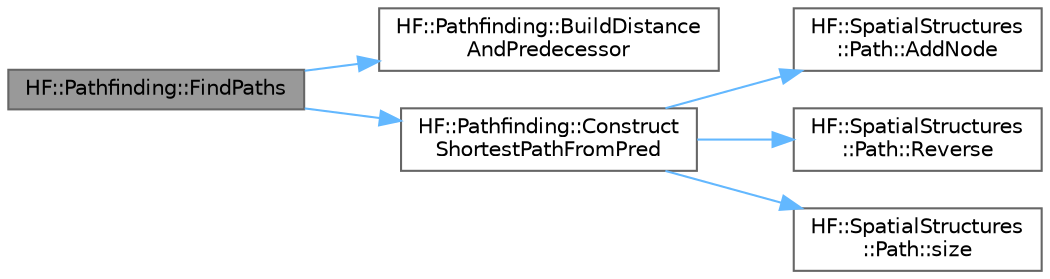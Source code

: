 digraph "HF::Pathfinding::FindPaths"
{
 // LATEX_PDF_SIZE
  bgcolor="transparent";
  edge [fontname=Helvetica,fontsize=10,labelfontname=Helvetica,labelfontsize=10];
  node [fontname=Helvetica,fontsize=10,shape=box,height=0.2,width=0.4];
  rankdir="LR";
  Node1 [label="HF::Pathfinding::FindPaths",height=0.2,width=0.4,color="gray40", fillcolor="grey60", style="filled", fontcolor="black",tooltip="Find a path from every id in start_ids to the matching end node in end_ids."];
  Node1 -> Node2 [color="steelblue1",style="solid"];
  Node2 [label="HF::Pathfinding::BuildDistance\lAndPredecessor",height=0.2,width=0.4,color="grey40", fillcolor="white", style="filled",URL="$a00472.html#a9f6490539108da057db2486295458886",tooltip="Build a row of the distance and predecessor matrices for the node at id."];
  Node1 -> Node3 [color="steelblue1",style="solid"];
  Node3 [label="HF::Pathfinding::Construct\lShortestPathFromPred",height=0.2,width=0.4,color="grey40", fillcolor="white", style="filled",URL="$a00472.html#a977e4c93a977ab4e9e784d1e6fec79f4",tooltip="Construct the shortest path from start to end using the given predecessor and distance vectors."];
  Node3 -> Node4 [color="steelblue1",style="solid"];
  Node4 [label="HF::SpatialStructures\l::Path::AddNode",height=0.2,width=0.4,color="grey40", fillcolor="white", style="filled",URL="$a02083.html#a55ded4e02787eb739770ebe28ef386a9",tooltip="Add a new node to the path."];
  Node3 -> Node5 [color="steelblue1",style="solid"];
  Node5 [label="HF::SpatialStructures\l::Path::Reverse",height=0.2,width=0.4,color="grey40", fillcolor="white", style="filled",URL="$a02083.html#adf2bad9ac73dbdc436c365654d54ad98",tooltip="Reverse the direction of this path."];
  Node3 -> Node6 [color="steelblue1",style="solid"];
  Node6 [label="HF::SpatialStructures\l::Path::size",height=0.2,width=0.4,color="grey40", fillcolor="white", style="filled",URL="$a02083.html#a28f61f0f57b38a5249a11a725d9d692b",tooltip="Determine how many nodes are in this path."];
}
